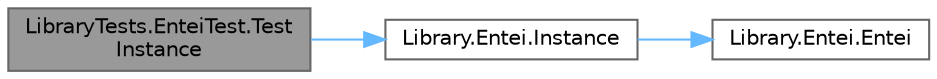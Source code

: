 digraph "LibraryTests.EnteiTest.TestInstance"
{
 // INTERACTIVE_SVG=YES
 // LATEX_PDF_SIZE
  bgcolor="transparent";
  edge [fontname=Helvetica,fontsize=10,labelfontname=Helvetica,labelfontsize=10];
  node [fontname=Helvetica,fontsize=10,shape=box,height=0.2,width=0.4];
  rankdir="LR";
  Node1 [id="Node000001",label="LibraryTests.EnteiTest.Test\lInstance",height=0.2,width=0.4,color="gray40", fillcolor="grey60", style="filled", fontcolor="black",tooltip="Test del método Instance."];
  Node1 -> Node2 [id="edge1_Node000001_Node000002",color="steelblue1",style="solid",tooltip=" "];
  Node2 [id="Node000002",label="Library.Entei.Instance",height=0.2,width=0.4,color="grey40", fillcolor="white", style="filled",URL="$classLibrary_1_1Entei.html#a8bdaa25d06a7918e9a73bceafbcfe6ca",tooltip="Este método retorna una copia del pokemon aplicando así, el patrón prototype."];
  Node2 -> Node3 [id="edge2_Node000002_Node000003",color="steelblue1",style="solid",tooltip=" "];
  Node3 [id="Node000003",label="Library.Entei.Entei",height=0.2,width=0.4,color="grey40", fillcolor="white", style="filled",URL="$classLibrary_1_1Entei.html#a3556d1367901660b9907370d436307ae",tooltip="Constructor de Entei, implementa el patron GRASP creator."];
}

